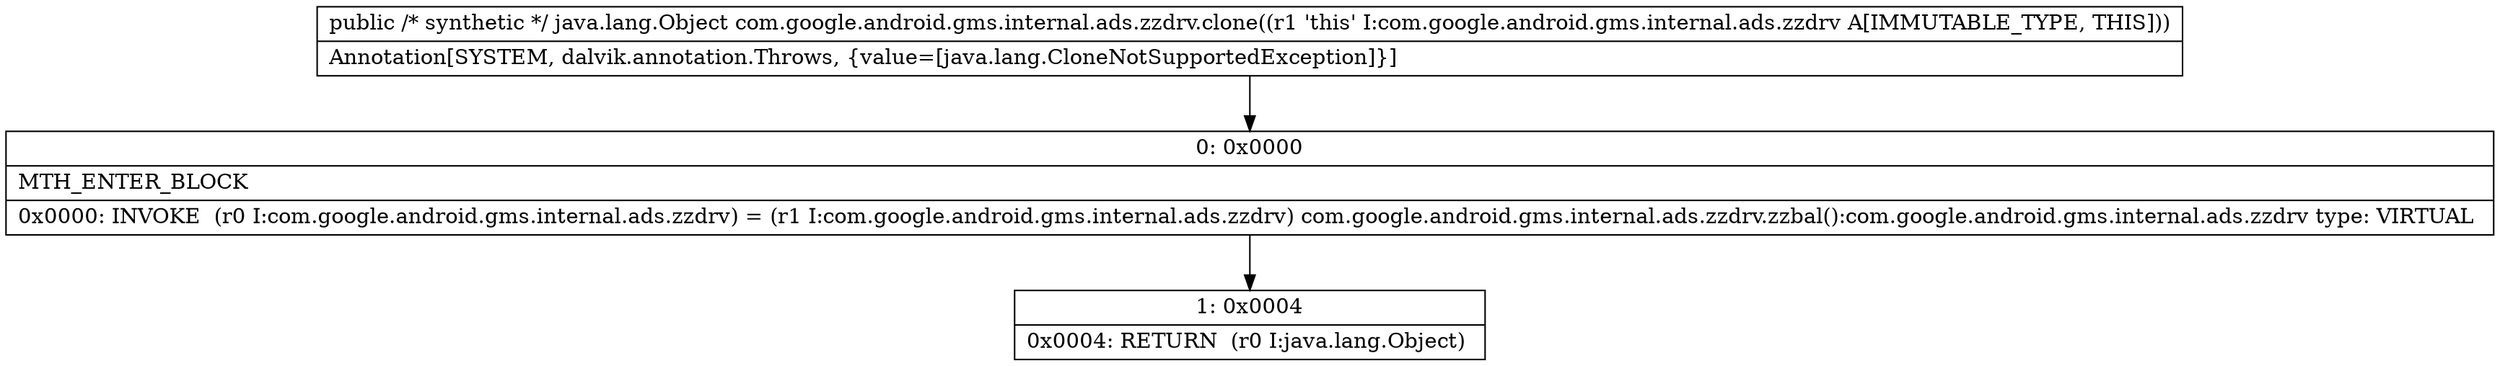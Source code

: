 digraph "CFG forcom.google.android.gms.internal.ads.zzdrv.clone()Ljava\/lang\/Object;" {
Node_0 [shape=record,label="{0\:\ 0x0000|MTH_ENTER_BLOCK\l|0x0000: INVOKE  (r0 I:com.google.android.gms.internal.ads.zzdrv) = (r1 I:com.google.android.gms.internal.ads.zzdrv) com.google.android.gms.internal.ads.zzdrv.zzbal():com.google.android.gms.internal.ads.zzdrv type: VIRTUAL \l}"];
Node_1 [shape=record,label="{1\:\ 0x0004|0x0004: RETURN  (r0 I:java.lang.Object) \l}"];
MethodNode[shape=record,label="{public \/* synthetic *\/ java.lang.Object com.google.android.gms.internal.ads.zzdrv.clone((r1 'this' I:com.google.android.gms.internal.ads.zzdrv A[IMMUTABLE_TYPE, THIS]))  | Annotation[SYSTEM, dalvik.annotation.Throws, \{value=[java.lang.CloneNotSupportedException]\}]\l}"];
MethodNode -> Node_0;
Node_0 -> Node_1;
}

